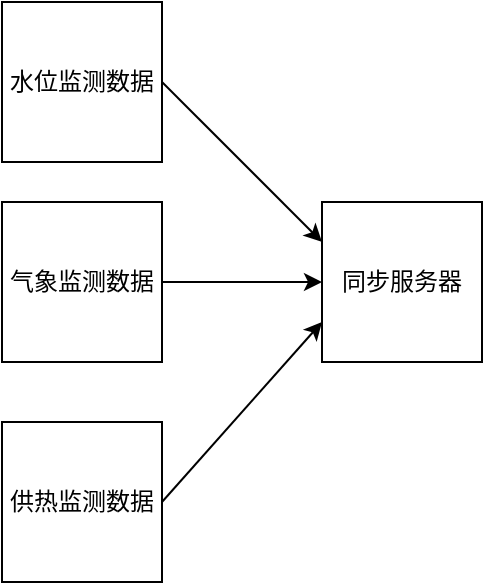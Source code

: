 <mxfile version="11.2.8" type="github" pages="1"><diagram id="sqZAswq2-PwUI4D4vnqR" name="第 1 页"><mxGraphModel dx="1662" dy="762" grid="1" gridSize="10" guides="1" tooltips="1" connect="1" arrows="1" fold="1" page="1" pageScale="1" pageWidth="827" pageHeight="1169" math="0" shadow="0"><root><mxCell id="0"/><mxCell id="1" parent="0"/><mxCell id="qVrG8abc4L1Xg-AaIms--1" value="同步服务器" style="whiteSpace=wrap;html=1;aspect=fixed;" vertex="1" parent="1"><mxGeometry x="190" y="230" width="80" height="80" as="geometry"/></mxCell><mxCell id="qVrG8abc4L1Xg-AaIms--10" style="rounded=0;orthogonalLoop=1;jettySize=auto;html=1;exitX=1;exitY=0.5;exitDx=0;exitDy=0;entryX=0;entryY=0.25;entryDx=0;entryDy=0;" edge="1" parent="1" source="qVrG8abc4L1Xg-AaIms--2" target="qVrG8abc4L1Xg-AaIms--1"><mxGeometry relative="1" as="geometry"/></mxCell><mxCell id="qVrG8abc4L1Xg-AaIms--2" value="水位监测数据" style="whiteSpace=wrap;html=1;aspect=fixed;" vertex="1" parent="1"><mxGeometry x="30" y="130" width="80" height="80" as="geometry"/></mxCell><mxCell id="qVrG8abc4L1Xg-AaIms--9" style="edgeStyle=orthogonalEdgeStyle;rounded=0;orthogonalLoop=1;jettySize=auto;html=1;exitX=1;exitY=0.5;exitDx=0;exitDy=0;" edge="1" parent="1" source="qVrG8abc4L1Xg-AaIms--3" target="qVrG8abc4L1Xg-AaIms--1"><mxGeometry relative="1" as="geometry"/></mxCell><mxCell id="qVrG8abc4L1Xg-AaIms--3" value="气象监测数据" style="whiteSpace=wrap;html=1;aspect=fixed;" vertex="1" parent="1"><mxGeometry x="30" y="230" width="80" height="80" as="geometry"/></mxCell><mxCell id="qVrG8abc4L1Xg-AaIms--8" style="rounded=0;orthogonalLoop=1;jettySize=auto;html=1;exitX=1;exitY=0.5;exitDx=0;exitDy=0;entryX=0;entryY=0.75;entryDx=0;entryDy=0;" edge="1" parent="1" source="qVrG8abc4L1Xg-AaIms--5" target="qVrG8abc4L1Xg-AaIms--1"><mxGeometry relative="1" as="geometry"/></mxCell><mxCell id="qVrG8abc4L1Xg-AaIms--5" value="供热监测数据" style="whiteSpace=wrap;html=1;aspect=fixed;" vertex="1" parent="1"><mxGeometry x="30" y="340" width="80" height="80" as="geometry"/></mxCell></root></mxGraphModel></diagram></mxfile>
